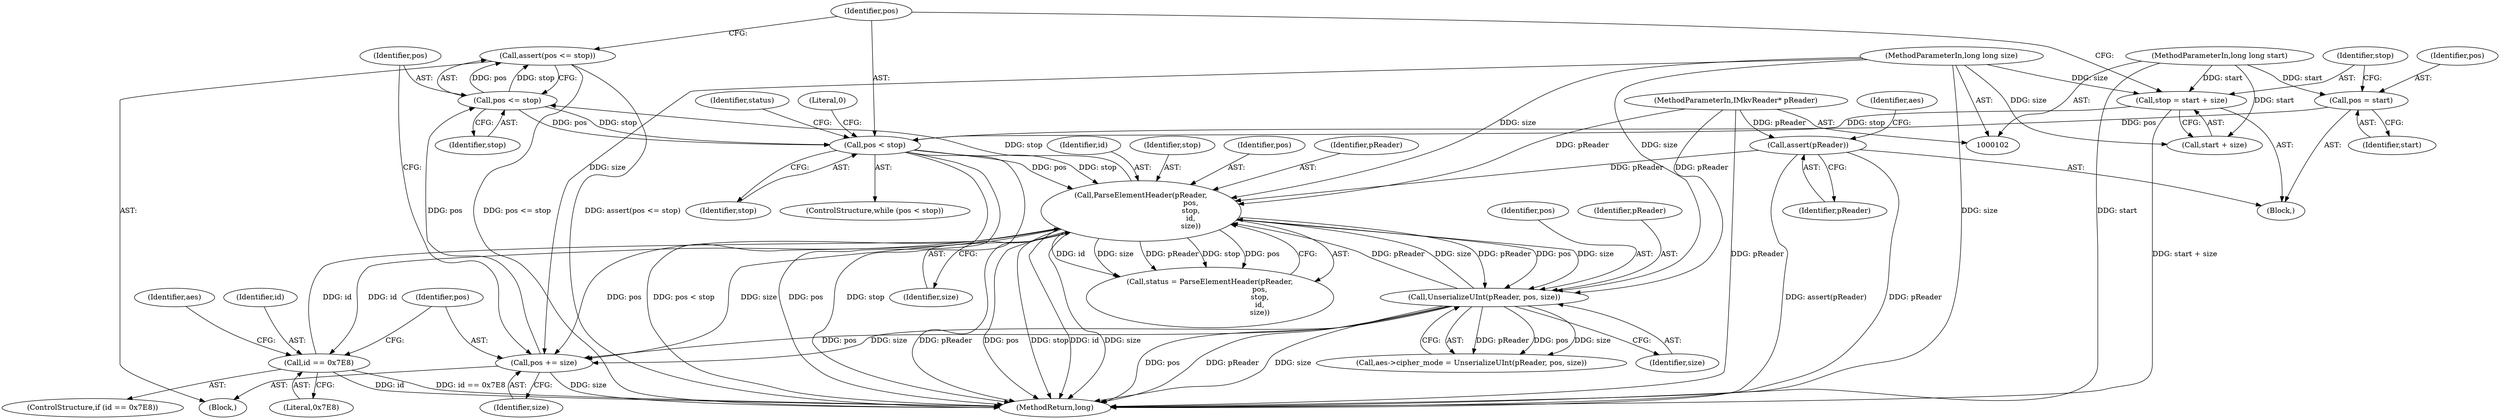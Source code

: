 digraph "1_Android_04839626ed859623901ebd3a5fd483982186b59d_180@API" {
"1000168" [label="(Call,assert(pos <= stop))"];
"1000169" [label="(Call,pos <= stop)"];
"1000165" [label="(Call,pos += size)"];
"1000153" [label="(Call,UnserializeUInt(pReader, pos, size))"];
"1000132" [label="(Call,ParseElementHeader(pReader,\n                                           pos,\n                                           stop,\n                                           id,\n                                           size))"];
"1000108" [label="(Call,assert(pReader))"];
"1000105" [label="(MethodParameterIn,IMkvReader* pReader)"];
"1000123" [label="(Call,pos < stop)"];
"1000113" [label="(Call,pos = start)"];
"1000103" [label="(MethodParameterIn,long long start)"];
"1000117" [label="(Call,stop = start + size)"];
"1000104" [label="(MethodParameterIn,long long size)"];
"1000145" [label="(Call,id == 0x7E8)"];
"1000104" [label="(MethodParameterIn,long long size)"];
"1000133" [label="(Identifier,pReader)"];
"1000125" [label="(Identifier,stop)"];
"1000154" [label="(Identifier,pReader)"];
"1000117" [label="(Call,stop = start + size)"];
"1000109" [label="(Identifier,pReader)"];
"1000155" [label="(Identifier,pos)"];
"1000167" [label="(Identifier,size)"];
"1000170" [label="(Identifier,pos)"];
"1000136" [label="(Identifier,id)"];
"1000113" [label="(Call,pos = start)"];
"1000147" [label="(Literal,0x7E8)"];
"1000145" [label="(Call,id == 0x7E8)"];
"1000171" [label="(Identifier,stop)"];
"1000130" [label="(Call,status = ParseElementHeader(pReader,\n                                           pos,\n                                           stop,\n                                           id,\n                                           size))"];
"1000103" [label="(MethodParameterIn,long long start)"];
"1000169" [label="(Call,pos <= stop)"];
"1000174" [label="(MethodReturn,long)"];
"1000119" [label="(Call,start + size)"];
"1000144" [label="(ControlStructure,if (id == 0x7E8))"];
"1000122" [label="(ControlStructure,while (pos < stop))"];
"1000151" [label="(Identifier,aes)"];
"1000168" [label="(Call,assert(pos <= stop))"];
"1000146" [label="(Identifier,id)"];
"1000153" [label="(Call,UnserializeUInt(pReader, pos, size))"];
"1000114" [label="(Identifier,pos)"];
"1000135" [label="(Identifier,stop)"];
"1000132" [label="(Call,ParseElementHeader(pReader,\n                                           pos,\n                                           stop,\n                                           id,\n                                           size))"];
"1000124" [label="(Identifier,pos)"];
"1000156" [label="(Identifier,size)"];
"1000118" [label="(Identifier,stop)"];
"1000149" [label="(Call,aes->cipher_mode = UnserializeUInt(pReader, pos, size))"];
"1000173" [label="(Literal,0)"];
"1000165" [label="(Call,pos += size)"];
"1000166" [label="(Identifier,pos)"];
"1000131" [label="(Identifier,status)"];
"1000107" [label="(Block,)"];
"1000111" [label="(Identifier,aes)"];
"1000108" [label="(Call,assert(pReader))"];
"1000123" [label="(Call,pos < stop)"];
"1000134" [label="(Identifier,pos)"];
"1000137" [label="(Identifier,size)"];
"1000105" [label="(MethodParameterIn,IMkvReader* pReader)"];
"1000115" [label="(Identifier,start)"];
"1000126" [label="(Block,)"];
"1000168" -> "1000126"  [label="AST: "];
"1000168" -> "1000169"  [label="CFG: "];
"1000169" -> "1000168"  [label="AST: "];
"1000124" -> "1000168"  [label="CFG: "];
"1000168" -> "1000174"  [label="DDG: pos <= stop"];
"1000168" -> "1000174"  [label="DDG: assert(pos <= stop)"];
"1000169" -> "1000168"  [label="DDG: pos"];
"1000169" -> "1000168"  [label="DDG: stop"];
"1000169" -> "1000171"  [label="CFG: "];
"1000170" -> "1000169"  [label="AST: "];
"1000171" -> "1000169"  [label="AST: "];
"1000169" -> "1000123"  [label="DDG: pos"];
"1000169" -> "1000123"  [label="DDG: stop"];
"1000165" -> "1000169"  [label="DDG: pos"];
"1000132" -> "1000169"  [label="DDG: stop"];
"1000165" -> "1000126"  [label="AST: "];
"1000165" -> "1000167"  [label="CFG: "];
"1000166" -> "1000165"  [label="AST: "];
"1000167" -> "1000165"  [label="AST: "];
"1000170" -> "1000165"  [label="CFG: "];
"1000165" -> "1000174"  [label="DDG: size"];
"1000153" -> "1000165"  [label="DDG: size"];
"1000153" -> "1000165"  [label="DDG: pos"];
"1000132" -> "1000165"  [label="DDG: size"];
"1000132" -> "1000165"  [label="DDG: pos"];
"1000104" -> "1000165"  [label="DDG: size"];
"1000153" -> "1000149"  [label="AST: "];
"1000153" -> "1000156"  [label="CFG: "];
"1000154" -> "1000153"  [label="AST: "];
"1000155" -> "1000153"  [label="AST: "];
"1000156" -> "1000153"  [label="AST: "];
"1000149" -> "1000153"  [label="CFG: "];
"1000153" -> "1000174"  [label="DDG: pReader"];
"1000153" -> "1000174"  [label="DDG: size"];
"1000153" -> "1000174"  [label="DDG: pos"];
"1000153" -> "1000132"  [label="DDG: pReader"];
"1000153" -> "1000132"  [label="DDG: size"];
"1000153" -> "1000149"  [label="DDG: pReader"];
"1000153" -> "1000149"  [label="DDG: pos"];
"1000153" -> "1000149"  [label="DDG: size"];
"1000132" -> "1000153"  [label="DDG: pReader"];
"1000132" -> "1000153"  [label="DDG: pos"];
"1000132" -> "1000153"  [label="DDG: size"];
"1000105" -> "1000153"  [label="DDG: pReader"];
"1000104" -> "1000153"  [label="DDG: size"];
"1000132" -> "1000130"  [label="AST: "];
"1000132" -> "1000137"  [label="CFG: "];
"1000133" -> "1000132"  [label="AST: "];
"1000134" -> "1000132"  [label="AST: "];
"1000135" -> "1000132"  [label="AST: "];
"1000136" -> "1000132"  [label="AST: "];
"1000137" -> "1000132"  [label="AST: "];
"1000130" -> "1000132"  [label="CFG: "];
"1000132" -> "1000174"  [label="DDG: pReader"];
"1000132" -> "1000174"  [label="DDG: pos"];
"1000132" -> "1000174"  [label="DDG: stop"];
"1000132" -> "1000174"  [label="DDG: id"];
"1000132" -> "1000174"  [label="DDG: size"];
"1000132" -> "1000130"  [label="DDG: id"];
"1000132" -> "1000130"  [label="DDG: size"];
"1000132" -> "1000130"  [label="DDG: pReader"];
"1000132" -> "1000130"  [label="DDG: stop"];
"1000132" -> "1000130"  [label="DDG: pos"];
"1000108" -> "1000132"  [label="DDG: pReader"];
"1000105" -> "1000132"  [label="DDG: pReader"];
"1000123" -> "1000132"  [label="DDG: pos"];
"1000123" -> "1000132"  [label="DDG: stop"];
"1000145" -> "1000132"  [label="DDG: id"];
"1000104" -> "1000132"  [label="DDG: size"];
"1000132" -> "1000145"  [label="DDG: id"];
"1000108" -> "1000107"  [label="AST: "];
"1000108" -> "1000109"  [label="CFG: "];
"1000109" -> "1000108"  [label="AST: "];
"1000111" -> "1000108"  [label="CFG: "];
"1000108" -> "1000174"  [label="DDG: assert(pReader)"];
"1000108" -> "1000174"  [label="DDG: pReader"];
"1000105" -> "1000108"  [label="DDG: pReader"];
"1000105" -> "1000102"  [label="AST: "];
"1000105" -> "1000174"  [label="DDG: pReader"];
"1000123" -> "1000122"  [label="AST: "];
"1000123" -> "1000125"  [label="CFG: "];
"1000124" -> "1000123"  [label="AST: "];
"1000125" -> "1000123"  [label="AST: "];
"1000131" -> "1000123"  [label="CFG: "];
"1000173" -> "1000123"  [label="CFG: "];
"1000123" -> "1000174"  [label="DDG: stop"];
"1000123" -> "1000174"  [label="DDG: pos < stop"];
"1000123" -> "1000174"  [label="DDG: pos"];
"1000113" -> "1000123"  [label="DDG: pos"];
"1000117" -> "1000123"  [label="DDG: stop"];
"1000113" -> "1000107"  [label="AST: "];
"1000113" -> "1000115"  [label="CFG: "];
"1000114" -> "1000113"  [label="AST: "];
"1000115" -> "1000113"  [label="AST: "];
"1000118" -> "1000113"  [label="CFG: "];
"1000103" -> "1000113"  [label="DDG: start"];
"1000103" -> "1000102"  [label="AST: "];
"1000103" -> "1000174"  [label="DDG: start"];
"1000103" -> "1000117"  [label="DDG: start"];
"1000103" -> "1000119"  [label="DDG: start"];
"1000117" -> "1000107"  [label="AST: "];
"1000117" -> "1000119"  [label="CFG: "];
"1000118" -> "1000117"  [label="AST: "];
"1000119" -> "1000117"  [label="AST: "];
"1000124" -> "1000117"  [label="CFG: "];
"1000117" -> "1000174"  [label="DDG: start + size"];
"1000104" -> "1000117"  [label="DDG: size"];
"1000104" -> "1000102"  [label="AST: "];
"1000104" -> "1000174"  [label="DDG: size"];
"1000104" -> "1000119"  [label="DDG: size"];
"1000145" -> "1000144"  [label="AST: "];
"1000145" -> "1000147"  [label="CFG: "];
"1000146" -> "1000145"  [label="AST: "];
"1000147" -> "1000145"  [label="AST: "];
"1000151" -> "1000145"  [label="CFG: "];
"1000166" -> "1000145"  [label="CFG: "];
"1000145" -> "1000174"  [label="DDG: id"];
"1000145" -> "1000174"  [label="DDG: id == 0x7E8"];
}
